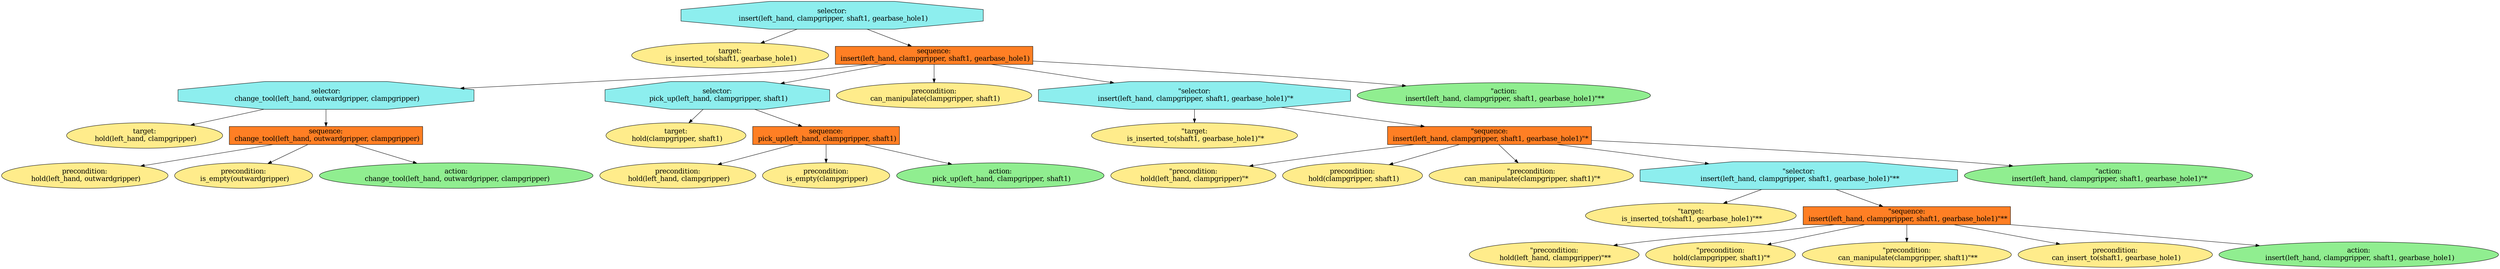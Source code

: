 digraph pastafarianism {
ordering=out;
graph [fontname="times-roman"];
node [fontname="times-roman"];
edge [fontname="times-roman"];
"selector:
 insert(left_hand, clampgripper, shaft1, gearbase_hole1)" [fillcolor=darkslategray2, fontcolor=black, fontsize=18, label="selector:
 insert(left_hand, clampgripper, shaft1, gearbase_hole1)", shape=octagon, style=filled];
"target:
 is_inserted_to(shaft1, gearbase_hole1)" [fillcolor=lightgoldenrod1, fontcolor=black, fontsize=18, label="target:
 is_inserted_to(shaft1, gearbase_hole1)", shape=ellipse, style=filled];
"selector:
 insert(left_hand, clampgripper, shaft1, gearbase_hole1)" -> "target:
 is_inserted_to(shaft1, gearbase_hole1)";
"sequence:
 insert(left_hand, clampgripper, shaft1, gearbase_hole1)" [fillcolor=chocolate1, fontcolor=black, fontsize=18, label="sequence:
 insert(left_hand, clampgripper, shaft1, gearbase_hole1)", shape=box, style=filled];
"selector:
 insert(left_hand, clampgripper, shaft1, gearbase_hole1)" -> "sequence:
 insert(left_hand, clampgripper, shaft1, gearbase_hole1)";
"selector:
 change_tool(left_hand, outwardgripper, clampgripper)" [fillcolor=darkslategray2, fontcolor=black, fontsize=18, label="selector:
 change_tool(left_hand, outwardgripper, clampgripper)", shape=octagon, style=filled];
"sequence:
 insert(left_hand, clampgripper, shaft1, gearbase_hole1)" -> "selector:
 change_tool(left_hand, outwardgripper, clampgripper)";
"target:
 hold(left_hand, clampgripper)" [fillcolor=lightgoldenrod1, fontcolor=black, fontsize=18, label="target:
 hold(left_hand, clampgripper)", shape=ellipse, style=filled];
"selector:
 change_tool(left_hand, outwardgripper, clampgripper)" -> "target:
 hold(left_hand, clampgripper)";
"sequence:
 change_tool(left_hand, outwardgripper, clampgripper)" [fillcolor=chocolate1, fontcolor=black, fontsize=18, label="sequence:
 change_tool(left_hand, outwardgripper, clampgripper)", shape=box, style=filled];
"selector:
 change_tool(left_hand, outwardgripper, clampgripper)" -> "sequence:
 change_tool(left_hand, outwardgripper, clampgripper)";
"precondition:
 hold(left_hand, outwardgripper)" [fillcolor=lightgoldenrod1, fontcolor=black, fontsize=18, label="precondition:
 hold(left_hand, outwardgripper)", shape=ellipse, style=filled];
"sequence:
 change_tool(left_hand, outwardgripper, clampgripper)" -> "precondition:
 hold(left_hand, outwardgripper)";
"precondition:
 is_empty(outwardgripper)" [fillcolor=lightgoldenrod1, fontcolor=black, fontsize=18, label="precondition:
 is_empty(outwardgripper)", shape=ellipse, style=filled];
"sequence:
 change_tool(left_hand, outwardgripper, clampgripper)" -> "precondition:
 is_empty(outwardgripper)";
"action:
 change_tool(left_hand, outwardgripper, clampgripper)" [fillcolor=lightgreen, fontcolor=black, fontsize=18, label="action:
 change_tool(left_hand, outwardgripper, clampgripper)", shape=ellipse, style=filled];
"sequence:
 change_tool(left_hand, outwardgripper, clampgripper)" -> "action:
 change_tool(left_hand, outwardgripper, clampgripper)";
"selector:
 pick_up(left_hand, clampgripper, shaft1)" [fillcolor=darkslategray2, fontcolor=black, fontsize=18, label="selector:
 pick_up(left_hand, clampgripper, shaft1)", shape=octagon, style=filled];
"sequence:
 insert(left_hand, clampgripper, shaft1, gearbase_hole1)" -> "selector:
 pick_up(left_hand, clampgripper, shaft1)";
"target:
 hold(clampgripper, shaft1)" [fillcolor=lightgoldenrod1, fontcolor=black, fontsize=18, label="target:
 hold(clampgripper, shaft1)", shape=ellipse, style=filled];
"selector:
 pick_up(left_hand, clampgripper, shaft1)" -> "target:
 hold(clampgripper, shaft1)";
"sequence:
 pick_up(left_hand, clampgripper, shaft1)" [fillcolor=chocolate1, fontcolor=black, fontsize=18, label="sequence:
 pick_up(left_hand, clampgripper, shaft1)", shape=box, style=filled];
"selector:
 pick_up(left_hand, clampgripper, shaft1)" -> "sequence:
 pick_up(left_hand, clampgripper, shaft1)";
"precondition:
 hold(left_hand, clampgripper)" [fillcolor=lightgoldenrod1, fontcolor=black, fontsize=18, label="precondition:
 hold(left_hand, clampgripper)", shape=ellipse, style=filled];
"sequence:
 pick_up(left_hand, clampgripper, shaft1)" -> "precondition:
 hold(left_hand, clampgripper)";
"precondition:
 is_empty(clampgripper)" [fillcolor=lightgoldenrod1, fontcolor=black, fontsize=18, label="precondition:
 is_empty(clampgripper)", shape=ellipse, style=filled];
"sequence:
 pick_up(left_hand, clampgripper, shaft1)" -> "precondition:
 is_empty(clampgripper)";
"action:
 pick_up(left_hand, clampgripper, shaft1)" [fillcolor=lightgreen, fontcolor=black, fontsize=18, label="action:
 pick_up(left_hand, clampgripper, shaft1)", shape=ellipse, style=filled];
"sequence:
 pick_up(left_hand, clampgripper, shaft1)" -> "action:
 pick_up(left_hand, clampgripper, shaft1)";
"precondition:
 can_manipulate(clampgripper, shaft1)" [fillcolor=lightgoldenrod1, fontcolor=black, fontsize=18, label="precondition:
 can_manipulate(clampgripper, shaft1)", shape=ellipse, style=filled];
"sequence:
 insert(left_hand, clampgripper, shaft1, gearbase_hole1)" -> "precondition:
 can_manipulate(clampgripper, shaft1)";
"\"selector:\n insert(left_hand, clampgripper, shaft1, gearbase_hole1)\"*" [fillcolor=darkslategray2, fontcolor=black, fontsize=18, label="\"selector:\n insert(left_hand, clampgripper, shaft1, gearbase_hole1)\"*", shape=octagon, style=filled];
"sequence:
 insert(left_hand, clampgripper, shaft1, gearbase_hole1)" -> "\"selector:\n insert(left_hand, clampgripper, shaft1, gearbase_hole1)\"*";
"\"target:\n is_inserted_to(shaft1, gearbase_hole1)\"*" [fillcolor=lightgoldenrod1, fontcolor=black, fontsize=18, label="\"target:\n is_inserted_to(shaft1, gearbase_hole1)\"*", shape=ellipse, style=filled];
"\"selector:\n insert(left_hand, clampgripper, shaft1, gearbase_hole1)\"*" -> "\"target:\n is_inserted_to(shaft1, gearbase_hole1)\"*";
"\"sequence:\n insert(left_hand, clampgripper, shaft1, gearbase_hole1)\"*" [fillcolor=chocolate1, fontcolor=black, fontsize=18, label="\"sequence:\n insert(left_hand, clampgripper, shaft1, gearbase_hole1)\"*", shape=box, style=filled];
"\"selector:\n insert(left_hand, clampgripper, shaft1, gearbase_hole1)\"*" -> "\"sequence:\n insert(left_hand, clampgripper, shaft1, gearbase_hole1)\"*";
"\"precondition:\n hold(left_hand, clampgripper)\"*" [fillcolor=lightgoldenrod1, fontcolor=black, fontsize=18, label="\"precondition:\n hold(left_hand, clampgripper)\"*", shape=ellipse, style=filled];
"\"sequence:\n insert(left_hand, clampgripper, shaft1, gearbase_hole1)\"*" -> "\"precondition:\n hold(left_hand, clampgripper)\"*";
"precondition:
 hold(clampgripper, shaft1)" [fillcolor=lightgoldenrod1, fontcolor=black, fontsize=18, label="precondition:
 hold(clampgripper, shaft1)", shape=ellipse, style=filled];
"\"sequence:\n insert(left_hand, clampgripper, shaft1, gearbase_hole1)\"*" -> "precondition:
 hold(clampgripper, shaft1)";
"\"precondition:\n can_manipulate(clampgripper, shaft1)\"*" [fillcolor=lightgoldenrod1, fontcolor=black, fontsize=18, label="\"precondition:\n can_manipulate(clampgripper, shaft1)\"*", shape=ellipse, style=filled];
"\"sequence:\n insert(left_hand, clampgripper, shaft1, gearbase_hole1)\"*" -> "\"precondition:\n can_manipulate(clampgripper, shaft1)\"*";
"\"selector:\n insert(left_hand, clampgripper, shaft1, gearbase_hole1)\"**" [fillcolor=darkslategray2, fontcolor=black, fontsize=18, label="\"selector:\n insert(left_hand, clampgripper, shaft1, gearbase_hole1)\"**", shape=octagon, style=filled];
"\"sequence:\n insert(left_hand, clampgripper, shaft1, gearbase_hole1)\"*" -> "\"selector:\n insert(left_hand, clampgripper, shaft1, gearbase_hole1)\"**";
"\"target:\n is_inserted_to(shaft1, gearbase_hole1)\"**" [fillcolor=lightgoldenrod1, fontcolor=black, fontsize=18, label="\"target:\n is_inserted_to(shaft1, gearbase_hole1)\"**", shape=ellipse, style=filled];
"\"selector:\n insert(left_hand, clampgripper, shaft1, gearbase_hole1)\"**" -> "\"target:\n is_inserted_to(shaft1, gearbase_hole1)\"**";
"\"sequence:\n insert(left_hand, clampgripper, shaft1, gearbase_hole1)\"**" [fillcolor=chocolate1, fontcolor=black, fontsize=18, label="\"sequence:\n insert(left_hand, clampgripper, shaft1, gearbase_hole1)\"**", shape=box, style=filled];
"\"selector:\n insert(left_hand, clampgripper, shaft1, gearbase_hole1)\"**" -> "\"sequence:\n insert(left_hand, clampgripper, shaft1, gearbase_hole1)\"**";
"\"precondition:\n hold(left_hand, clampgripper)\"**" [fillcolor=lightgoldenrod1, fontcolor=black, fontsize=18, label="\"precondition:\n hold(left_hand, clampgripper)\"**", shape=ellipse, style=filled];
"\"sequence:\n insert(left_hand, clampgripper, shaft1, gearbase_hole1)\"**" -> "\"precondition:\n hold(left_hand, clampgripper)\"**";
"\"precondition:\n hold(clampgripper, shaft1)\"*" [fillcolor=lightgoldenrod1, fontcolor=black, fontsize=18, label="\"precondition:\n hold(clampgripper, shaft1)\"*", shape=ellipse, style=filled];
"\"sequence:\n insert(left_hand, clampgripper, shaft1, gearbase_hole1)\"**" -> "\"precondition:\n hold(clampgripper, shaft1)\"*";
"\"precondition:\n can_manipulate(clampgripper, shaft1)\"**" [fillcolor=lightgoldenrod1, fontcolor=black, fontsize=18, label="\"precondition:\n can_manipulate(clampgripper, shaft1)\"**", shape=ellipse, style=filled];
"\"sequence:\n insert(left_hand, clampgripper, shaft1, gearbase_hole1)\"**" -> "\"precondition:\n can_manipulate(clampgripper, shaft1)\"**";
"precondition:
 can_insert_to(shaft1, gearbase_hole1)" [fillcolor=lightgoldenrod1, fontcolor=black, fontsize=18, label="precondition:
 can_insert_to(shaft1, gearbase_hole1)", shape=ellipse, style=filled];
"\"sequence:\n insert(left_hand, clampgripper, shaft1, gearbase_hole1)\"**" -> "precondition:
 can_insert_to(shaft1, gearbase_hole1)";
"action:
 insert(left_hand, clampgripper, shaft1, gearbase_hole1)" [fillcolor=lightgreen, fontcolor=black, fontsize=18, label="action:
 insert(left_hand, clampgripper, shaft1, gearbase_hole1)", shape=ellipse, style=filled];
"\"sequence:\n insert(left_hand, clampgripper, shaft1, gearbase_hole1)\"**" -> "action:
 insert(left_hand, clampgripper, shaft1, gearbase_hole1)";
"\"action:\n insert(left_hand, clampgripper, shaft1, gearbase_hole1)\"*" [fillcolor=lightgreen, fontcolor=black, fontsize=18, label="\"action:\n insert(left_hand, clampgripper, shaft1, gearbase_hole1)\"*", shape=ellipse, style=filled];
"\"sequence:\n insert(left_hand, clampgripper, shaft1, gearbase_hole1)\"*" -> "\"action:\n insert(left_hand, clampgripper, shaft1, gearbase_hole1)\"*";
"\"action:\n insert(left_hand, clampgripper, shaft1, gearbase_hole1)\"**" [fillcolor=lightgreen, fontcolor=black, fontsize=18, label="\"action:\n insert(left_hand, clampgripper, shaft1, gearbase_hole1)\"**", shape=ellipse, style=filled];
"sequence:
 insert(left_hand, clampgripper, shaft1, gearbase_hole1)" -> "\"action:\n insert(left_hand, clampgripper, shaft1, gearbase_hole1)\"**";
}

